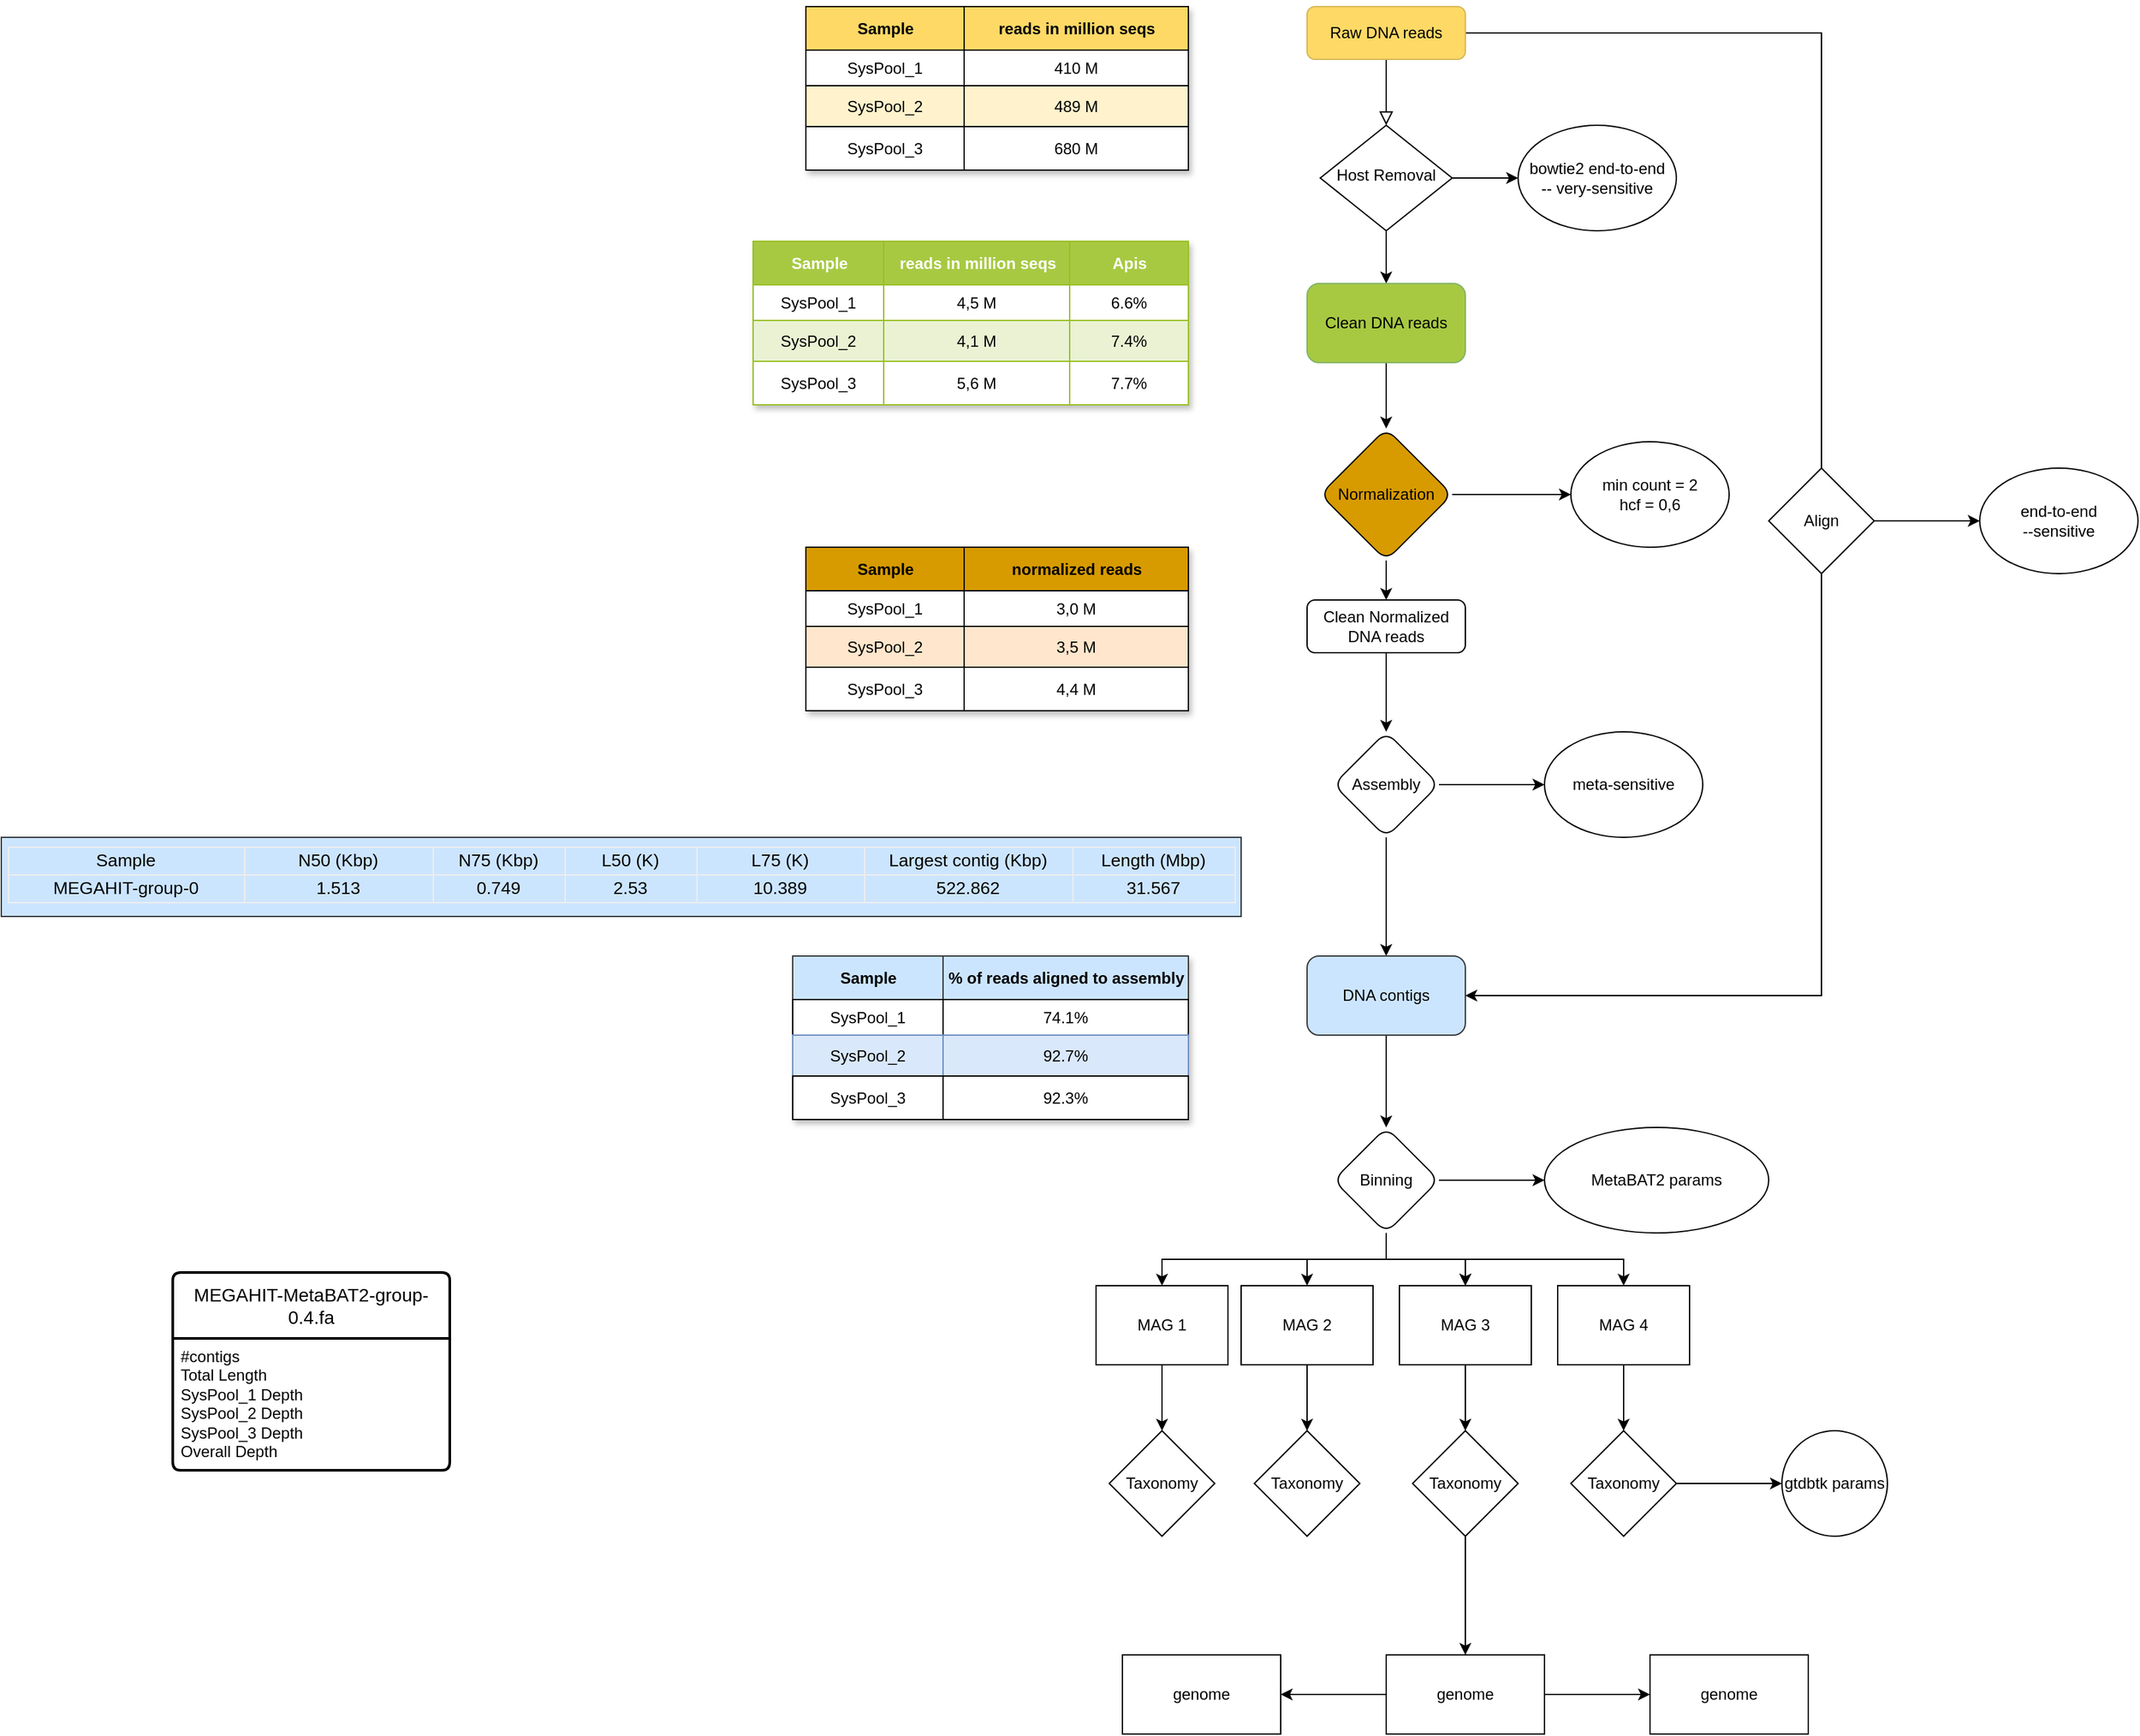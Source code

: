 <mxfile version="26.0.16">
  <diagram id="C5RBs43oDa-KdzZeNtuy" name="Page-1">
    <mxGraphModel dx="3728" dy="1181" grid="1" gridSize="10" guides="1" tooltips="1" connect="1" arrows="1" fold="1" page="1" pageScale="1" pageWidth="827" pageHeight="1169" math="0" shadow="0">
      <root>
        <mxCell id="WIyWlLk6GJQsqaUBKTNV-0" />
        <mxCell id="WIyWlLk6GJQsqaUBKTNV-1" parent="WIyWlLk6GJQsqaUBKTNV-0" />
        <mxCell id="WIyWlLk6GJQsqaUBKTNV-2" value="" style="rounded=0;html=1;jettySize=auto;orthogonalLoop=1;fontSize=11;endArrow=block;endFill=0;endSize=8;strokeWidth=1;shadow=0;labelBackgroundColor=none;edgeStyle=orthogonalEdgeStyle;" parent="WIyWlLk6GJQsqaUBKTNV-1" source="WIyWlLk6GJQsqaUBKTNV-3" target="WIyWlLk6GJQsqaUBKTNV-6" edge="1">
          <mxGeometry relative="1" as="geometry" />
        </mxCell>
        <mxCell id="R5FXkQCkuI0y1Rf3ddFC-20" style="edgeStyle=orthogonalEdgeStyle;rounded=0;orthogonalLoop=1;jettySize=auto;html=1;entryX=1;entryY=0.5;entryDx=0;entryDy=0;" parent="WIyWlLk6GJQsqaUBKTNV-1" source="WIyWlLk6GJQsqaUBKTNV-3" target="R5FXkQCkuI0y1Rf3ddFC-17" edge="1">
          <mxGeometry relative="1" as="geometry">
            <mxPoint x="600" y="840" as="targetPoint" />
            <Array as="points">
              <mxPoint x="550" y="100" />
              <mxPoint x="550" y="830" />
            </Array>
          </mxGeometry>
        </mxCell>
        <mxCell id="WIyWlLk6GJQsqaUBKTNV-3" value="Raw DNA reads" style="rounded=1;whiteSpace=wrap;html=1;fontSize=12;glass=0;strokeWidth=1;shadow=0;fillColor=#FFD966;strokeColor=#d6b656;" parent="WIyWlLk6GJQsqaUBKTNV-1" vertex="1">
          <mxGeometry x="160" y="80" width="120" height="40" as="geometry" />
        </mxCell>
        <mxCell id="R5FXkQCkuI0y1Rf3ddFC-5" style="edgeStyle=orthogonalEdgeStyle;rounded=0;orthogonalLoop=1;jettySize=auto;html=1;entryX=0.5;entryY=0;entryDx=0;entryDy=0;" parent="WIyWlLk6GJQsqaUBKTNV-1" source="WIyWlLk6GJQsqaUBKTNV-6" target="R5FXkQCkuI0y1Rf3ddFC-0" edge="1">
          <mxGeometry relative="1" as="geometry" />
        </mxCell>
        <mxCell id="R5FXkQCkuI0y1Rf3ddFC-6" style="edgeStyle=orthogonalEdgeStyle;rounded=0;orthogonalLoop=1;jettySize=auto;html=1;" parent="WIyWlLk6GJQsqaUBKTNV-1" source="WIyWlLk6GJQsqaUBKTNV-6" edge="1">
          <mxGeometry relative="1" as="geometry">
            <mxPoint x="320" y="210" as="targetPoint" />
          </mxGeometry>
        </mxCell>
        <mxCell id="WIyWlLk6GJQsqaUBKTNV-6" value="Host Removal" style="rhombus;whiteSpace=wrap;html=1;shadow=0;fontFamily=Helvetica;fontSize=12;align=center;strokeWidth=1;spacing=6;spacingTop=-4;" parent="WIyWlLk6GJQsqaUBKTNV-1" vertex="1">
          <mxGeometry x="170" y="170" width="100" height="80" as="geometry" />
        </mxCell>
        <mxCell id="R5FXkQCkuI0y1Rf3ddFC-12" value="" style="edgeStyle=orthogonalEdgeStyle;rounded=0;orthogonalLoop=1;jettySize=auto;html=1;" parent="WIyWlLk6GJQsqaUBKTNV-1" source="WIyWlLk6GJQsqaUBKTNV-11" target="R5FXkQCkuI0y1Rf3ddFC-11" edge="1">
          <mxGeometry relative="1" as="geometry" />
        </mxCell>
        <mxCell id="WIyWlLk6GJQsqaUBKTNV-11" value="Clean Normalized DNA reads" style="rounded=1;whiteSpace=wrap;html=1;fontSize=12;glass=0;strokeWidth=1;shadow=0;" parent="WIyWlLk6GJQsqaUBKTNV-1" vertex="1">
          <mxGeometry x="160" y="530" width="120" height="40" as="geometry" />
        </mxCell>
        <mxCell id="R5FXkQCkuI0y1Rf3ddFC-4" value="" style="edgeStyle=orthogonalEdgeStyle;rounded=0;orthogonalLoop=1;jettySize=auto;html=1;entryX=0.5;entryY=0;entryDx=0;entryDy=0;" parent="WIyWlLk6GJQsqaUBKTNV-1" source="R5FXkQCkuI0y1Rf3ddFC-0" target="R5FXkQCkuI0y1Rf3ddFC-3" edge="1">
          <mxGeometry relative="1" as="geometry">
            <mxPoint x="220" y="390" as="targetPoint" />
          </mxGeometry>
        </mxCell>
        <mxCell id="R5FXkQCkuI0y1Rf3ddFC-0" value="Clean DNA reads" style="rounded=1;whiteSpace=wrap;html=1;fillColor=#A7C942;strokeColor=#82b366;" parent="WIyWlLk6GJQsqaUBKTNV-1" vertex="1">
          <mxGeometry x="160" y="290" width="120" height="60" as="geometry" />
        </mxCell>
        <mxCell id="R5FXkQCkuI0y1Rf3ddFC-8" value="" style="edgeStyle=orthogonalEdgeStyle;rounded=0;orthogonalLoop=1;jettySize=auto;html=1;" parent="WIyWlLk6GJQsqaUBKTNV-1" source="R5FXkQCkuI0y1Rf3ddFC-3" target="R5FXkQCkuI0y1Rf3ddFC-7" edge="1">
          <mxGeometry relative="1" as="geometry" />
        </mxCell>
        <mxCell id="R5FXkQCkuI0y1Rf3ddFC-10" style="edgeStyle=orthogonalEdgeStyle;rounded=0;orthogonalLoop=1;jettySize=auto;html=1;" parent="WIyWlLk6GJQsqaUBKTNV-1" source="R5FXkQCkuI0y1Rf3ddFC-3" target="WIyWlLk6GJQsqaUBKTNV-11" edge="1">
          <mxGeometry relative="1" as="geometry" />
        </mxCell>
        <mxCell id="R5FXkQCkuI0y1Rf3ddFC-3" value="Normalization" style="rhombus;whiteSpace=wrap;html=1;rounded=1;fillColor=#D79B00;" parent="WIyWlLk6GJQsqaUBKTNV-1" vertex="1">
          <mxGeometry x="170" y="400" width="100" height="100" as="geometry" />
        </mxCell>
        <mxCell id="R5FXkQCkuI0y1Rf3ddFC-7" value="&lt;div&gt;min count = 2&lt;/div&gt;&lt;div&gt;hcf = 0,6&lt;/div&gt;" style="ellipse;whiteSpace=wrap;html=1;rounded=1;" parent="WIyWlLk6GJQsqaUBKTNV-1" vertex="1">
          <mxGeometry x="360" y="410" width="120" height="80" as="geometry" />
        </mxCell>
        <mxCell id="R5FXkQCkuI0y1Rf3ddFC-16" value="" style="edgeStyle=orthogonalEdgeStyle;rounded=0;orthogonalLoop=1;jettySize=auto;html=1;" parent="WIyWlLk6GJQsqaUBKTNV-1" source="R5FXkQCkuI0y1Rf3ddFC-11" target="R5FXkQCkuI0y1Rf3ddFC-15" edge="1">
          <mxGeometry relative="1" as="geometry" />
        </mxCell>
        <mxCell id="R5FXkQCkuI0y1Rf3ddFC-18" value="" style="edgeStyle=orthogonalEdgeStyle;rounded=0;orthogonalLoop=1;jettySize=auto;html=1;" parent="WIyWlLk6GJQsqaUBKTNV-1" source="R5FXkQCkuI0y1Rf3ddFC-11" target="R5FXkQCkuI0y1Rf3ddFC-17" edge="1">
          <mxGeometry relative="1" as="geometry" />
        </mxCell>
        <mxCell id="R5FXkQCkuI0y1Rf3ddFC-11" value="Assembly" style="rhombus;whiteSpace=wrap;html=1;rounded=1;glass=0;strokeWidth=1;shadow=0;" parent="WIyWlLk6GJQsqaUBKTNV-1" vertex="1">
          <mxGeometry x="180" y="630" width="80" height="80" as="geometry" />
        </mxCell>
        <mxCell id="R5FXkQCkuI0y1Rf3ddFC-15" value="meta-sensitive" style="ellipse;whiteSpace=wrap;html=1;rounded=1;glass=0;strokeWidth=1;shadow=0;" parent="WIyWlLk6GJQsqaUBKTNV-1" vertex="1">
          <mxGeometry x="340" y="630" width="120" height="80" as="geometry" />
        </mxCell>
        <mxCell id="R5FXkQCkuI0y1Rf3ddFC-28" value="" style="edgeStyle=orthogonalEdgeStyle;rounded=0;orthogonalLoop=1;jettySize=auto;html=1;" parent="WIyWlLk6GJQsqaUBKTNV-1" source="R5FXkQCkuI0y1Rf3ddFC-17" target="R5FXkQCkuI0y1Rf3ddFC-27" edge="1">
          <mxGeometry relative="1" as="geometry" />
        </mxCell>
        <mxCell id="R5FXkQCkuI0y1Rf3ddFC-17" value="DNA contigs" style="whiteSpace=wrap;html=1;rounded=1;glass=0;strokeWidth=1;shadow=0;fillColor=#cce5ff;strokeColor=#36393d;" parent="WIyWlLk6GJQsqaUBKTNV-1" vertex="1">
          <mxGeometry x="160" y="800" width="120" height="60" as="geometry" />
        </mxCell>
        <mxCell id="R5FXkQCkuI0y1Rf3ddFC-24" value="" style="edgeStyle=orthogonalEdgeStyle;rounded=0;orthogonalLoop=1;jettySize=auto;html=1;" parent="WIyWlLk6GJQsqaUBKTNV-1" source="R5FXkQCkuI0y1Rf3ddFC-21" target="R5FXkQCkuI0y1Rf3ddFC-23" edge="1">
          <mxGeometry relative="1" as="geometry" />
        </mxCell>
        <mxCell id="R5FXkQCkuI0y1Rf3ddFC-21" value="Align" style="rhombus;whiteSpace=wrap;html=1;" parent="WIyWlLk6GJQsqaUBKTNV-1" vertex="1">
          <mxGeometry x="510" y="430" width="80" height="80" as="geometry" />
        </mxCell>
        <mxCell id="R5FXkQCkuI0y1Rf3ddFC-22" value="&lt;div&gt;bowtie2 end-to-end&lt;/div&gt;&lt;div&gt;-- very-sensitive&lt;/div&gt;" style="ellipse;whiteSpace=wrap;html=1;" parent="WIyWlLk6GJQsqaUBKTNV-1" vertex="1">
          <mxGeometry x="320" y="170" width="120" height="80" as="geometry" />
        </mxCell>
        <mxCell id="R5FXkQCkuI0y1Rf3ddFC-23" value="&lt;div&gt;end-to-end&lt;/div&gt;&lt;div&gt;--sensitive&lt;/div&gt;" style="ellipse;whiteSpace=wrap;html=1;" parent="WIyWlLk6GJQsqaUBKTNV-1" vertex="1">
          <mxGeometry x="670" y="430" width="120" height="80" as="geometry" />
        </mxCell>
        <mxCell id="R5FXkQCkuI0y1Rf3ddFC-50" value="" style="edgeStyle=orthogonalEdgeStyle;rounded=0;orthogonalLoop=1;jettySize=auto;html=1;" parent="WIyWlLk6GJQsqaUBKTNV-1" source="R5FXkQCkuI0y1Rf3ddFC-27" target="R5FXkQCkuI0y1Rf3ddFC-43" edge="1">
          <mxGeometry relative="1" as="geometry" />
        </mxCell>
        <mxCell id="R5FXkQCkuI0y1Rf3ddFC-51" value="" style="edgeStyle=orthogonalEdgeStyle;rounded=0;orthogonalLoop=1;jettySize=auto;html=1;" parent="WIyWlLk6GJQsqaUBKTNV-1" source="R5FXkQCkuI0y1Rf3ddFC-27" target="R5FXkQCkuI0y1Rf3ddFC-43" edge="1">
          <mxGeometry relative="1" as="geometry" />
        </mxCell>
        <mxCell id="R5FXkQCkuI0y1Rf3ddFC-52" style="edgeStyle=orthogonalEdgeStyle;rounded=0;orthogonalLoop=1;jettySize=auto;html=1;entryX=0.5;entryY=0;entryDx=0;entryDy=0;" parent="WIyWlLk6GJQsqaUBKTNV-1" source="R5FXkQCkuI0y1Rf3ddFC-27" target="R5FXkQCkuI0y1Rf3ddFC-42" edge="1">
          <mxGeometry relative="1" as="geometry" />
        </mxCell>
        <mxCell id="R5FXkQCkuI0y1Rf3ddFC-55" style="edgeStyle=orthogonalEdgeStyle;rounded=0;orthogonalLoop=1;jettySize=auto;html=1;exitX=0.5;exitY=1;exitDx=0;exitDy=0;entryX=0.5;entryY=0;entryDx=0;entryDy=0;" parent="WIyWlLk6GJQsqaUBKTNV-1" source="R5FXkQCkuI0y1Rf3ddFC-27" target="R5FXkQCkuI0y1Rf3ddFC-54" edge="1">
          <mxGeometry relative="1" as="geometry" />
        </mxCell>
        <mxCell id="R5FXkQCkuI0y1Rf3ddFC-56" style="edgeStyle=orthogonalEdgeStyle;rounded=0;orthogonalLoop=1;jettySize=auto;html=1;exitX=0.5;exitY=1;exitDx=0;exitDy=0;entryX=0.5;entryY=0;entryDx=0;entryDy=0;" parent="WIyWlLk6GJQsqaUBKTNV-1" source="R5FXkQCkuI0y1Rf3ddFC-27" target="R5FXkQCkuI0y1Rf3ddFC-53" edge="1">
          <mxGeometry relative="1" as="geometry" />
        </mxCell>
        <mxCell id="R5FXkQCkuI0y1Rf3ddFC-59" value="" style="edgeStyle=orthogonalEdgeStyle;rounded=0;orthogonalLoop=1;jettySize=auto;html=1;" parent="WIyWlLk6GJQsqaUBKTNV-1" source="R5FXkQCkuI0y1Rf3ddFC-27" target="R5FXkQCkuI0y1Rf3ddFC-58" edge="1">
          <mxGeometry relative="1" as="geometry" />
        </mxCell>
        <mxCell id="R5FXkQCkuI0y1Rf3ddFC-27" value="Binning" style="rhombus;whiteSpace=wrap;html=1;rounded=1;glass=0;strokeWidth=1;shadow=0;" parent="WIyWlLk6GJQsqaUBKTNV-1" vertex="1">
          <mxGeometry x="180" y="930" width="80" height="80" as="geometry" />
        </mxCell>
        <mxCell id="R5FXkQCkuI0y1Rf3ddFC-63" value="" style="edgeStyle=orthogonalEdgeStyle;rounded=0;orthogonalLoop=1;jettySize=auto;html=1;" parent="WIyWlLk6GJQsqaUBKTNV-1" source="R5FXkQCkuI0y1Rf3ddFC-42" target="R5FXkQCkuI0y1Rf3ddFC-62" edge="1">
          <mxGeometry relative="1" as="geometry" />
        </mxCell>
        <mxCell id="R5FXkQCkuI0y1Rf3ddFC-42" value="MAG 2" style="whiteSpace=wrap;html=1;align=center;verticalAlign=middle;treeFolding=1;treeMoving=1;" parent="WIyWlLk6GJQsqaUBKTNV-1" vertex="1">
          <mxGeometry x="110" y="1050" width="100" height="60" as="geometry" />
        </mxCell>
        <mxCell id="R5FXkQCkuI0y1Rf3ddFC-65" value="" style="edgeStyle=orthogonalEdgeStyle;rounded=0;orthogonalLoop=1;jettySize=auto;html=1;" parent="WIyWlLk6GJQsqaUBKTNV-1" source="R5FXkQCkuI0y1Rf3ddFC-43" target="R5FXkQCkuI0y1Rf3ddFC-64" edge="1">
          <mxGeometry relative="1" as="geometry" />
        </mxCell>
        <mxCell id="R5FXkQCkuI0y1Rf3ddFC-43" value="MAG 3" style="whiteSpace=wrap;html=1;align=center;verticalAlign=middle;treeFolding=1;treeMoving=1;" parent="WIyWlLk6GJQsqaUBKTNV-1" vertex="1">
          <mxGeometry x="230" y="1050" width="100" height="60" as="geometry" />
        </mxCell>
        <mxCell id="R5FXkQCkuI0y1Rf3ddFC-67" value="" style="edgeStyle=orthogonalEdgeStyle;rounded=0;orthogonalLoop=1;jettySize=auto;html=1;" parent="WIyWlLk6GJQsqaUBKTNV-1" source="R5FXkQCkuI0y1Rf3ddFC-53" target="R5FXkQCkuI0y1Rf3ddFC-66" edge="1">
          <mxGeometry relative="1" as="geometry" />
        </mxCell>
        <mxCell id="R5FXkQCkuI0y1Rf3ddFC-53" value="MAG 4" style="whiteSpace=wrap;html=1;align=center;verticalAlign=middle;treeFolding=1;treeMoving=1;" parent="WIyWlLk6GJQsqaUBKTNV-1" vertex="1">
          <mxGeometry x="350" y="1050" width="100" height="60" as="geometry" />
        </mxCell>
        <mxCell id="R5FXkQCkuI0y1Rf3ddFC-61" value="" style="edgeStyle=orthogonalEdgeStyle;rounded=0;orthogonalLoop=1;jettySize=auto;html=1;" parent="WIyWlLk6GJQsqaUBKTNV-1" source="R5FXkQCkuI0y1Rf3ddFC-54" target="R5FXkQCkuI0y1Rf3ddFC-60" edge="1">
          <mxGeometry relative="1" as="geometry" />
        </mxCell>
        <mxCell id="R5FXkQCkuI0y1Rf3ddFC-54" value="MAG 1" style="whiteSpace=wrap;html=1;align=center;verticalAlign=middle;treeFolding=1;treeMoving=1;" parent="WIyWlLk6GJQsqaUBKTNV-1" vertex="1">
          <mxGeometry y="1050" width="100" height="60" as="geometry" />
        </mxCell>
        <mxCell id="R5FXkQCkuI0y1Rf3ddFC-58" value="MetaBAT2 params" style="ellipse;whiteSpace=wrap;html=1;rounded=1;glass=0;strokeWidth=1;shadow=0;" parent="WIyWlLk6GJQsqaUBKTNV-1" vertex="1">
          <mxGeometry x="340" y="930" width="170" height="80" as="geometry" />
        </mxCell>
        <mxCell id="R5FXkQCkuI0y1Rf3ddFC-60" value="Taxonomy" style="rhombus;whiteSpace=wrap;html=1;" parent="WIyWlLk6GJQsqaUBKTNV-1" vertex="1">
          <mxGeometry x="10" y="1160" width="80" height="80" as="geometry" />
        </mxCell>
        <mxCell id="R5FXkQCkuI0y1Rf3ddFC-62" value="Taxonomy" style="rhombus;whiteSpace=wrap;html=1;" parent="WIyWlLk6GJQsqaUBKTNV-1" vertex="1">
          <mxGeometry x="120" y="1160" width="80" height="80" as="geometry" />
        </mxCell>
        <mxCell id="R5FXkQCkuI0y1Rf3ddFC-74" value="" style="edgeStyle=orthogonalEdgeStyle;rounded=0;orthogonalLoop=1;jettySize=auto;html=1;" parent="WIyWlLk6GJQsqaUBKTNV-1" source="R5FXkQCkuI0y1Rf3ddFC-64" target="R5FXkQCkuI0y1Rf3ddFC-73" edge="1">
          <mxGeometry relative="1" as="geometry" />
        </mxCell>
        <mxCell id="R5FXkQCkuI0y1Rf3ddFC-64" value="Taxonomy" style="rhombus;whiteSpace=wrap;html=1;" parent="WIyWlLk6GJQsqaUBKTNV-1" vertex="1">
          <mxGeometry x="240" y="1160" width="80" height="80" as="geometry" />
        </mxCell>
        <mxCell id="R5FXkQCkuI0y1Rf3ddFC-70" value="" style="edgeStyle=orthogonalEdgeStyle;rounded=0;orthogonalLoop=1;jettySize=auto;html=1;" parent="WIyWlLk6GJQsqaUBKTNV-1" source="R5FXkQCkuI0y1Rf3ddFC-66" target="R5FXkQCkuI0y1Rf3ddFC-69" edge="1">
          <mxGeometry relative="1" as="geometry" />
        </mxCell>
        <mxCell id="R5FXkQCkuI0y1Rf3ddFC-66" value="Taxonomy" style="rhombus;whiteSpace=wrap;html=1;" parent="WIyWlLk6GJQsqaUBKTNV-1" vertex="1">
          <mxGeometry x="360" y="1160" width="80" height="80" as="geometry" />
        </mxCell>
        <mxCell id="R5FXkQCkuI0y1Rf3ddFC-69" value="gtdbtk params" style="ellipse;whiteSpace=wrap;html=1;" parent="WIyWlLk6GJQsqaUBKTNV-1" vertex="1">
          <mxGeometry x="520" y="1160" width="80" height="80" as="geometry" />
        </mxCell>
        <mxCell id="R5FXkQCkuI0y1Rf3ddFC-76" value="" style="edgeStyle=orthogonalEdgeStyle;rounded=0;orthogonalLoop=1;jettySize=auto;html=1;" parent="WIyWlLk6GJQsqaUBKTNV-1" source="R5FXkQCkuI0y1Rf3ddFC-73" target="R5FXkQCkuI0y1Rf3ddFC-75" edge="1">
          <mxGeometry relative="1" as="geometry" />
        </mxCell>
        <mxCell id="R5FXkQCkuI0y1Rf3ddFC-78" value="" style="edgeStyle=orthogonalEdgeStyle;rounded=0;orthogonalLoop=1;jettySize=auto;html=1;" parent="WIyWlLk6GJQsqaUBKTNV-1" source="R5FXkQCkuI0y1Rf3ddFC-73" target="R5FXkQCkuI0y1Rf3ddFC-77" edge="1">
          <mxGeometry relative="1" as="geometry" />
        </mxCell>
        <mxCell id="R5FXkQCkuI0y1Rf3ddFC-73" value="genome" style="whiteSpace=wrap;html=1;" parent="WIyWlLk6GJQsqaUBKTNV-1" vertex="1">
          <mxGeometry x="220" y="1330" width="120" height="60" as="geometry" />
        </mxCell>
        <mxCell id="R5FXkQCkuI0y1Rf3ddFC-75" value="genome" style="whiteSpace=wrap;html=1;" parent="WIyWlLk6GJQsqaUBKTNV-1" vertex="1">
          <mxGeometry x="20" y="1330" width="120" height="60" as="geometry" />
        </mxCell>
        <mxCell id="R5FXkQCkuI0y1Rf3ddFC-77" value="genome" style="whiteSpace=wrap;html=1;" parent="WIyWlLk6GJQsqaUBKTNV-1" vertex="1">
          <mxGeometry x="420" y="1330" width="120" height="60" as="geometry" />
        </mxCell>
        <mxCell id="zTSfxV0gaFB9FaLGtcT8-1" value="Assets" style="childLayout=tableLayout;recursiveResize=0;shadow=1;fillColor=#FFF2CC;strokeColor=#000000;imageAspect=0;" vertex="1" parent="WIyWlLk6GJQsqaUBKTNV-1">
          <mxGeometry x="-220" y="80" width="290" height="124" as="geometry" />
        </mxCell>
        <mxCell id="zTSfxV0gaFB9FaLGtcT8-2" style="shape=tableRow;horizontal=0;startSize=0;swimlaneHead=0;swimlaneBody=0;top=0;left=0;bottom=0;right=0;dropTarget=0;collapsible=0;recursiveResize=0;expand=0;fontStyle=0;strokeColor=inherit;fillColor=#ffffff;" vertex="1" parent="zTSfxV0gaFB9FaLGtcT8-1">
          <mxGeometry width="290" height="33" as="geometry" />
        </mxCell>
        <mxCell id="zTSfxV0gaFB9FaLGtcT8-3" value="Sample" style="connectable=0;recursiveResize=0;strokeColor=#000000;fillColor=#FFD966;align=center;fontStyle=1;html=1;" vertex="1" parent="zTSfxV0gaFB9FaLGtcT8-2">
          <mxGeometry width="120" height="33" as="geometry">
            <mxRectangle width="120" height="33" as="alternateBounds" />
          </mxGeometry>
        </mxCell>
        <mxCell id="zTSfxV0gaFB9FaLGtcT8-4" value="reads in million seqs" style="connectable=0;recursiveResize=0;strokeColor=#000000;fillColor=#FFD966;align=center;fontStyle=1;html=1;" vertex="1" parent="zTSfxV0gaFB9FaLGtcT8-2">
          <mxGeometry x="120" width="170" height="33" as="geometry">
            <mxRectangle width="170" height="33" as="alternateBounds" />
          </mxGeometry>
        </mxCell>
        <mxCell id="zTSfxV0gaFB9FaLGtcT8-6" value="" style="shape=tableRow;horizontal=0;startSize=0;swimlaneHead=0;swimlaneBody=0;top=0;left=0;bottom=0;right=0;dropTarget=0;collapsible=0;recursiveResize=0;expand=0;fontStyle=0;strokeColor=inherit;fillColor=#ffffff;" vertex="1" parent="zTSfxV0gaFB9FaLGtcT8-1">
          <mxGeometry y="33" width="290" height="27" as="geometry" />
        </mxCell>
        <mxCell id="zTSfxV0gaFB9FaLGtcT8-7" value="SysPool_1" style="connectable=0;recursiveResize=0;strokeColor=inherit;fillColor=inherit;align=center;whiteSpace=wrap;html=1;" vertex="1" parent="zTSfxV0gaFB9FaLGtcT8-6">
          <mxGeometry width="120" height="27" as="geometry">
            <mxRectangle width="120" height="27" as="alternateBounds" />
          </mxGeometry>
        </mxCell>
        <mxCell id="zTSfxV0gaFB9FaLGtcT8-8" value="410 M" style="connectable=0;recursiveResize=0;strokeColor=inherit;fillColor=inherit;align=center;whiteSpace=wrap;html=1;" vertex="1" parent="zTSfxV0gaFB9FaLGtcT8-6">
          <mxGeometry x="120" width="170" height="27" as="geometry">
            <mxRectangle width="170" height="27" as="alternateBounds" />
          </mxGeometry>
        </mxCell>
        <mxCell id="zTSfxV0gaFB9FaLGtcT8-10" value="" style="shape=tableRow;horizontal=0;startSize=0;swimlaneHead=0;swimlaneBody=0;top=0;left=0;bottom=0;right=0;dropTarget=0;collapsible=0;recursiveResize=0;expand=0;fontStyle=1;strokeColor=inherit;fillColor=#EAF2D3;" vertex="1" parent="zTSfxV0gaFB9FaLGtcT8-1">
          <mxGeometry y="60" width="290" height="31" as="geometry" />
        </mxCell>
        <mxCell id="zTSfxV0gaFB9FaLGtcT8-11" value="SysPool_2" style="connectable=0;recursiveResize=0;strokeColor=#000000;fillColor=#fff2cc;whiteSpace=wrap;html=1;" vertex="1" parent="zTSfxV0gaFB9FaLGtcT8-10">
          <mxGeometry width="120" height="31" as="geometry">
            <mxRectangle width="120" height="31" as="alternateBounds" />
          </mxGeometry>
        </mxCell>
        <mxCell id="zTSfxV0gaFB9FaLGtcT8-12" value="489 M" style="connectable=0;recursiveResize=0;strokeColor=#000000;fillColor=#fff2cc;whiteSpace=wrap;html=1;" vertex="1" parent="zTSfxV0gaFB9FaLGtcT8-10">
          <mxGeometry x="120" width="170" height="31" as="geometry">
            <mxRectangle width="170" height="31" as="alternateBounds" />
          </mxGeometry>
        </mxCell>
        <mxCell id="zTSfxV0gaFB9FaLGtcT8-14" value="" style="shape=tableRow;horizontal=0;startSize=0;swimlaneHead=0;swimlaneBody=0;top=0;left=0;bottom=0;right=0;dropTarget=0;collapsible=0;recursiveResize=0;expand=0;fontStyle=0;strokeColor=inherit;fillColor=#ffffff;" vertex="1" parent="zTSfxV0gaFB9FaLGtcT8-1">
          <mxGeometry y="91" width="290" height="33" as="geometry" />
        </mxCell>
        <mxCell id="zTSfxV0gaFB9FaLGtcT8-15" value="SysPool_3" style="connectable=0;recursiveResize=0;strokeColor=inherit;fillColor=inherit;fontStyle=0;align=center;whiteSpace=wrap;html=1;" vertex="1" parent="zTSfxV0gaFB9FaLGtcT8-14">
          <mxGeometry width="120" height="33" as="geometry">
            <mxRectangle width="120" height="33" as="alternateBounds" />
          </mxGeometry>
        </mxCell>
        <mxCell id="zTSfxV0gaFB9FaLGtcT8-16" value="680 M" style="connectable=0;recursiveResize=0;strokeColor=inherit;fillColor=inherit;fontStyle=0;align=center;whiteSpace=wrap;html=1;" vertex="1" parent="zTSfxV0gaFB9FaLGtcT8-14">
          <mxGeometry x="120" width="170" height="33" as="geometry">
            <mxRectangle width="170" height="33" as="alternateBounds" />
          </mxGeometry>
        </mxCell>
        <mxCell id="zTSfxV0gaFB9FaLGtcT8-22" value="Assets" style="childLayout=tableLayout;recursiveResize=0;strokeColor=#98bf21;fillColor=#A7C942;shadow=1;" vertex="1" parent="WIyWlLk6GJQsqaUBKTNV-1">
          <mxGeometry x="-260" y="258" width="330" height="124" as="geometry" />
        </mxCell>
        <mxCell id="zTSfxV0gaFB9FaLGtcT8-23" style="shape=tableRow;horizontal=0;startSize=0;swimlaneHead=0;swimlaneBody=0;top=0;left=0;bottom=0;right=0;dropTarget=0;collapsible=0;recursiveResize=0;expand=0;fontStyle=0;strokeColor=inherit;fillColor=#ffffff;" vertex="1" parent="zTSfxV0gaFB9FaLGtcT8-22">
          <mxGeometry width="330" height="33" as="geometry" />
        </mxCell>
        <mxCell id="zTSfxV0gaFB9FaLGtcT8-24" value="Sample" style="connectable=0;recursiveResize=0;strokeColor=inherit;fillColor=#A7C942;align=center;fontStyle=1;fontColor=#FFFFFF;html=1;" vertex="1" parent="zTSfxV0gaFB9FaLGtcT8-23">
          <mxGeometry width="99" height="33" as="geometry">
            <mxRectangle width="99" height="33" as="alternateBounds" />
          </mxGeometry>
        </mxCell>
        <mxCell id="zTSfxV0gaFB9FaLGtcT8-25" value="reads in million seqs" style="connectable=0;recursiveResize=0;strokeColor=inherit;fillColor=#A7C942;align=center;fontStyle=1;fontColor=#FFFFFF;html=1;" vertex="1" parent="zTSfxV0gaFB9FaLGtcT8-23">
          <mxGeometry x="99" width="141" height="33" as="geometry">
            <mxRectangle width="141" height="33" as="alternateBounds" />
          </mxGeometry>
        </mxCell>
        <mxCell id="zTSfxV0gaFB9FaLGtcT8-35" value="Apis" style="connectable=0;recursiveResize=0;strokeColor=inherit;fillColor=#A7C942;align=center;fontStyle=1;fontColor=#FFFFFF;html=1;" vertex="1" parent="zTSfxV0gaFB9FaLGtcT8-23">
          <mxGeometry x="240" width="90" height="33" as="geometry">
            <mxRectangle width="90" height="33" as="alternateBounds" />
          </mxGeometry>
        </mxCell>
        <mxCell id="zTSfxV0gaFB9FaLGtcT8-26" value="" style="shape=tableRow;horizontal=0;startSize=0;swimlaneHead=0;swimlaneBody=0;top=0;left=0;bottom=0;right=0;dropTarget=0;collapsible=0;recursiveResize=0;expand=0;fontStyle=0;strokeColor=inherit;fillColor=#ffffff;" vertex="1" parent="zTSfxV0gaFB9FaLGtcT8-22">
          <mxGeometry y="33" width="330" height="27" as="geometry" />
        </mxCell>
        <mxCell id="zTSfxV0gaFB9FaLGtcT8-27" value="SysPool_1" style="connectable=0;recursiveResize=0;strokeColor=inherit;fillColor=inherit;align=center;whiteSpace=wrap;html=1;" vertex="1" parent="zTSfxV0gaFB9FaLGtcT8-26">
          <mxGeometry width="99" height="27" as="geometry">
            <mxRectangle width="99" height="27" as="alternateBounds" />
          </mxGeometry>
        </mxCell>
        <mxCell id="zTSfxV0gaFB9FaLGtcT8-28" value="4,5 M" style="connectable=0;recursiveResize=0;strokeColor=inherit;fillColor=inherit;align=center;whiteSpace=wrap;html=1;" vertex="1" parent="zTSfxV0gaFB9FaLGtcT8-26">
          <mxGeometry x="99" width="141" height="27" as="geometry">
            <mxRectangle width="141" height="27" as="alternateBounds" />
          </mxGeometry>
        </mxCell>
        <mxCell id="zTSfxV0gaFB9FaLGtcT8-36" value="6.6%" style="connectable=0;recursiveResize=0;strokeColor=inherit;fillColor=inherit;align=center;whiteSpace=wrap;html=1;" vertex="1" parent="zTSfxV0gaFB9FaLGtcT8-26">
          <mxGeometry x="240" width="90" height="27" as="geometry">
            <mxRectangle width="90" height="27" as="alternateBounds" />
          </mxGeometry>
        </mxCell>
        <mxCell id="zTSfxV0gaFB9FaLGtcT8-29" value="" style="shape=tableRow;horizontal=0;startSize=0;swimlaneHead=0;swimlaneBody=0;top=0;left=0;bottom=0;right=0;dropTarget=0;collapsible=0;recursiveResize=0;expand=0;fontStyle=1;strokeColor=inherit;fillColor=#EAF2D3;" vertex="1" parent="zTSfxV0gaFB9FaLGtcT8-22">
          <mxGeometry y="60" width="330" height="31" as="geometry" />
        </mxCell>
        <mxCell id="zTSfxV0gaFB9FaLGtcT8-30" value="SysPool_2" style="connectable=0;recursiveResize=0;strokeColor=inherit;fillColor=inherit;whiteSpace=wrap;html=1;" vertex="1" parent="zTSfxV0gaFB9FaLGtcT8-29">
          <mxGeometry width="99" height="31" as="geometry">
            <mxRectangle width="99" height="31" as="alternateBounds" />
          </mxGeometry>
        </mxCell>
        <mxCell id="zTSfxV0gaFB9FaLGtcT8-31" value="4,1 M" style="connectable=0;recursiveResize=0;strokeColor=inherit;fillColor=inherit;whiteSpace=wrap;html=1;" vertex="1" parent="zTSfxV0gaFB9FaLGtcT8-29">
          <mxGeometry x="99" width="141" height="31" as="geometry">
            <mxRectangle width="141" height="31" as="alternateBounds" />
          </mxGeometry>
        </mxCell>
        <mxCell id="zTSfxV0gaFB9FaLGtcT8-37" value="7.4%" style="connectable=0;recursiveResize=0;strokeColor=inherit;fillColor=inherit;whiteSpace=wrap;html=1;" vertex="1" parent="zTSfxV0gaFB9FaLGtcT8-29">
          <mxGeometry x="240" width="90" height="31" as="geometry">
            <mxRectangle width="90" height="31" as="alternateBounds" />
          </mxGeometry>
        </mxCell>
        <mxCell id="zTSfxV0gaFB9FaLGtcT8-32" value="" style="shape=tableRow;horizontal=0;startSize=0;swimlaneHead=0;swimlaneBody=0;top=0;left=0;bottom=0;right=0;dropTarget=0;collapsible=0;recursiveResize=0;expand=0;fontStyle=0;strokeColor=inherit;fillColor=#ffffff;" vertex="1" parent="zTSfxV0gaFB9FaLGtcT8-22">
          <mxGeometry y="91" width="330" height="33" as="geometry" />
        </mxCell>
        <mxCell id="zTSfxV0gaFB9FaLGtcT8-33" value="SysPool_3" style="connectable=0;recursiveResize=0;strokeColor=inherit;fillColor=inherit;fontStyle=0;align=center;whiteSpace=wrap;html=1;" vertex="1" parent="zTSfxV0gaFB9FaLGtcT8-32">
          <mxGeometry width="99" height="33" as="geometry">
            <mxRectangle width="99" height="33" as="alternateBounds" />
          </mxGeometry>
        </mxCell>
        <mxCell id="zTSfxV0gaFB9FaLGtcT8-34" value="5,6 M" style="connectable=0;recursiveResize=0;strokeColor=inherit;fillColor=inherit;fontStyle=0;align=center;whiteSpace=wrap;html=1;" vertex="1" parent="zTSfxV0gaFB9FaLGtcT8-32">
          <mxGeometry x="99" width="141" height="33" as="geometry">
            <mxRectangle width="141" height="33" as="alternateBounds" />
          </mxGeometry>
        </mxCell>
        <mxCell id="zTSfxV0gaFB9FaLGtcT8-38" value="7.7%" style="connectable=0;recursiveResize=0;strokeColor=inherit;fillColor=inherit;fontStyle=0;align=center;whiteSpace=wrap;html=1;" vertex="1" parent="zTSfxV0gaFB9FaLGtcT8-32">
          <mxGeometry x="240" width="90" height="33" as="geometry">
            <mxRectangle width="90" height="33" as="alternateBounds" />
          </mxGeometry>
        </mxCell>
        <mxCell id="zTSfxV0gaFB9FaLGtcT8-39" value="Assets" style="childLayout=tableLayout;recursiveResize=0;strokeColor=#000000;fillColor=#d5e8d4;shadow=1;" vertex="1" parent="WIyWlLk6GJQsqaUBKTNV-1">
          <mxGeometry x="-220" y="490" width="290" height="124" as="geometry" />
        </mxCell>
        <mxCell id="zTSfxV0gaFB9FaLGtcT8-40" style="shape=tableRow;horizontal=0;startSize=0;swimlaneHead=0;swimlaneBody=0;top=0;left=0;bottom=0;right=0;dropTarget=0;collapsible=0;recursiveResize=0;expand=0;fontStyle=0;strokeColor=inherit;fillColor=#ffffff;" vertex="1" parent="zTSfxV0gaFB9FaLGtcT8-39">
          <mxGeometry width="290" height="33" as="geometry" />
        </mxCell>
        <mxCell id="zTSfxV0gaFB9FaLGtcT8-41" value="Sample" style="connectable=0;recursiveResize=0;strokeColor=#000000;fillColor=#D79B00;align=center;fontStyle=1;html=1;" vertex="1" parent="zTSfxV0gaFB9FaLGtcT8-40">
          <mxGeometry width="120" height="33" as="geometry">
            <mxRectangle width="120" height="33" as="alternateBounds" />
          </mxGeometry>
        </mxCell>
        <mxCell id="zTSfxV0gaFB9FaLGtcT8-42" value="normalized reads" style="connectable=0;recursiveResize=0;strokeColor=#000000;fillColor=#D79B00;align=center;fontStyle=1;html=1;" vertex="1" parent="zTSfxV0gaFB9FaLGtcT8-40">
          <mxGeometry x="120" width="170" height="33" as="geometry">
            <mxRectangle width="170" height="33" as="alternateBounds" />
          </mxGeometry>
        </mxCell>
        <mxCell id="zTSfxV0gaFB9FaLGtcT8-43" value="" style="shape=tableRow;horizontal=0;startSize=0;swimlaneHead=0;swimlaneBody=0;top=0;left=0;bottom=0;right=0;dropTarget=0;collapsible=0;recursiveResize=0;expand=0;fontStyle=0;strokeColor=inherit;fillColor=#ffffff;" vertex="1" parent="zTSfxV0gaFB9FaLGtcT8-39">
          <mxGeometry y="33" width="290" height="27" as="geometry" />
        </mxCell>
        <mxCell id="zTSfxV0gaFB9FaLGtcT8-44" value="SysPool_1" style="connectable=0;recursiveResize=0;strokeColor=inherit;fillColor=inherit;align=center;whiteSpace=wrap;html=1;" vertex="1" parent="zTSfxV0gaFB9FaLGtcT8-43">
          <mxGeometry width="120" height="27" as="geometry">
            <mxRectangle width="120" height="27" as="alternateBounds" />
          </mxGeometry>
        </mxCell>
        <mxCell id="zTSfxV0gaFB9FaLGtcT8-45" value="3,0 M" style="connectable=0;recursiveResize=0;strokeColor=inherit;fillColor=inherit;align=center;whiteSpace=wrap;html=1;" vertex="1" parent="zTSfxV0gaFB9FaLGtcT8-43">
          <mxGeometry x="120" width="170" height="27" as="geometry">
            <mxRectangle width="170" height="27" as="alternateBounds" />
          </mxGeometry>
        </mxCell>
        <mxCell id="zTSfxV0gaFB9FaLGtcT8-46" value="" style="shape=tableRow;horizontal=0;startSize=0;swimlaneHead=0;swimlaneBody=0;top=0;left=0;bottom=0;right=0;dropTarget=0;collapsible=0;recursiveResize=0;expand=0;fontStyle=1;strokeColor=inherit;fillColor=#EAF2D3;" vertex="1" parent="zTSfxV0gaFB9FaLGtcT8-39">
          <mxGeometry y="60" width="290" height="31" as="geometry" />
        </mxCell>
        <mxCell id="zTSfxV0gaFB9FaLGtcT8-47" value="SysPool_2" style="connectable=0;recursiveResize=0;strokeColor=#000000;fillColor=#ffe6cc;whiteSpace=wrap;html=1;" vertex="1" parent="zTSfxV0gaFB9FaLGtcT8-46">
          <mxGeometry width="120" height="31" as="geometry">
            <mxRectangle width="120" height="31" as="alternateBounds" />
          </mxGeometry>
        </mxCell>
        <mxCell id="zTSfxV0gaFB9FaLGtcT8-48" value="3,5 M" style="connectable=0;recursiveResize=0;strokeColor=#000000;fillColor=#ffe6cc;whiteSpace=wrap;html=1;" vertex="1" parent="zTSfxV0gaFB9FaLGtcT8-46">
          <mxGeometry x="120" width="170" height="31" as="geometry">
            <mxRectangle width="170" height="31" as="alternateBounds" />
          </mxGeometry>
        </mxCell>
        <mxCell id="zTSfxV0gaFB9FaLGtcT8-49" value="" style="shape=tableRow;horizontal=0;startSize=0;swimlaneHead=0;swimlaneBody=0;top=0;left=0;bottom=0;right=0;dropTarget=0;collapsible=0;recursiveResize=0;expand=0;fontStyle=0;strokeColor=inherit;fillColor=#ffffff;" vertex="1" parent="zTSfxV0gaFB9FaLGtcT8-39">
          <mxGeometry y="91" width="290" height="33" as="geometry" />
        </mxCell>
        <mxCell id="zTSfxV0gaFB9FaLGtcT8-50" value="SysPool_3" style="connectable=0;recursiveResize=0;strokeColor=inherit;fillColor=inherit;fontStyle=0;align=center;whiteSpace=wrap;html=1;" vertex="1" parent="zTSfxV0gaFB9FaLGtcT8-49">
          <mxGeometry width="120" height="33" as="geometry">
            <mxRectangle width="120" height="33" as="alternateBounds" />
          </mxGeometry>
        </mxCell>
        <mxCell id="zTSfxV0gaFB9FaLGtcT8-51" value="4,4 M" style="connectable=0;recursiveResize=0;strokeColor=inherit;fillColor=inherit;fontStyle=0;align=center;whiteSpace=wrap;html=1;" vertex="1" parent="zTSfxV0gaFB9FaLGtcT8-49">
          <mxGeometry x="120" width="170" height="33" as="geometry">
            <mxRectangle width="170" height="33" as="alternateBounds" />
          </mxGeometry>
        </mxCell>
        <UserObject label="&lt;table data-sheets-baot=&quot;1&quot; data-sheets-root=&quot;1&quot; style=&quot;table-layout:fixed;font-size:10pt;font-family:Arial;width:0px;border-collapse:collapse;border:none&quot; border=&quot;1&quot; dir=&quot;ltr&quot; cellpadding=&quot;0&quot; cellspacing=&quot;0&quot; xmlns=&quot;http://www.w3.org/1999/xhtml&quot;&gt;&lt;colgroup&gt;&lt;col width=&quot;179&quot;&gt;&lt;col width=&quot;143&quot;&gt;&lt;col width=&quot;100&quot;&gt;&lt;col width=&quot;100&quot;&gt;&lt;col width=&quot;127&quot;&gt;&lt;col width=&quot;158&quot;&gt;&lt;col width=&quot;123&quot;&gt;&lt;/colgroup&gt;&lt;tbody&gt;&lt;tr style=&quot;height:21px;&quot;&gt;&lt;td style=&quot;overflow:hidden;padding:2px 3px 2px 3px;vertical-align:bottom;&quot;&gt;Sample&lt;/td&gt;&lt;td style=&quot;overflow:hidden;padding:2px 3px 2px 3px;vertical-align:bottom;&quot;&gt;N50 (Kbp)&lt;/td&gt;&lt;td style=&quot;overflow:hidden;padding:2px 3px 2px 3px;vertical-align:bottom;&quot;&gt;N75 (Kbp)&lt;/td&gt;&lt;td style=&quot;overflow:hidden;padding:2px 3px 2px 3px;vertical-align:bottom;&quot;&gt;L50 (K)&lt;/td&gt;&lt;td style=&quot;overflow:hidden;padding:2px 3px 2px 3px;vertical-align:bottom;&quot;&gt;L75 (K)&lt;/td&gt;&lt;td style=&quot;overflow:hidden;padding:2px 3px 2px 3px;vertical-align:bottom;&quot;&gt;Largest contig (Kbp)&lt;/td&gt;&lt;td style=&quot;overflow:hidden;padding:2px 3px 2px 3px;vertical-align:bottom;&quot;&gt;Length (Mbp)&lt;/td&gt;&lt;/tr&gt;&lt;tr style=&quot;height:21px;&quot;&gt;&lt;td style=&quot;overflow:hidden;padding:2px 3px 2px 3px;vertical-align:bottom;&quot;&gt;MEGAHIT-group-0&lt;/td&gt;&lt;td style=&quot;overflow: hidden; padding: 2px 3px; vertical-align: bottom;&quot;&gt;1.513&lt;/td&gt;&lt;td style=&quot;overflow: hidden; padding: 2px 3px; vertical-align: bottom;&quot;&gt;0.749&lt;/td&gt;&lt;td style=&quot;overflow: hidden; padding: 2px 3px; vertical-align: bottom;&quot;&gt;2.53&lt;/td&gt;&lt;td style=&quot;overflow: hidden; padding: 2px 3px; vertical-align: bottom;&quot;&gt;10.389&lt;/td&gt;&lt;td style=&quot;overflow: hidden; padding: 2px 3px; vertical-align: bottom;&quot;&gt;522.862&lt;/td&gt;&lt;td style=&quot;overflow: hidden; padding: 2px 3px; vertical-align: bottom;&quot;&gt;31.567&lt;/td&gt;&lt;/tr&gt;&lt;/tbody&gt;&lt;/table&gt;" link="&lt;table xmlns=&quot;http://www.w3.org/1999/xhtml&quot; cellspacing=&quot;0&quot; cellpadding=&quot;0&quot; dir=&quot;ltr&quot; border=&quot;1&quot; style=&quot;table-layout:fixed;font-size:10pt;font-family:Arial;width:0px;border-collapse:collapse;border:none&quot; data-sheets-root=&quot;1&quot; data-sheets-baot=&quot;1&quot;&gt;&lt;colgroup&gt;&lt;col width=&quot;179&quot;&gt;&lt;col width=&quot;143&quot;&gt;&lt;col width=&quot;100&quot;&gt;&lt;col width=&quot;100&quot;&gt;&lt;col width=&quot;127&quot;&gt;&lt;col width=&quot;158&quot;&gt;&lt;col width=&quot;123&quot;&gt;&lt;/colgroup&gt;&lt;tbody&gt;&lt;tr style=&quot;height:21px;&quot;&gt;&lt;td style=&quot;overflow:hidden;padding:2px 3px 2px 3px;vertical-align:bottom;&quot;&gt;Sample&lt;/td&gt;&lt;td style=&quot;overflow:hidden;padding:2px 3px 2px 3px;vertical-align:bottom;&quot;&gt;N50 (Kbp)&lt;/td&gt;&lt;td style=&quot;overflow:hidden;padding:2px 3px 2px 3px;vertical-align:bottom;&quot;&gt;N75 (Kbp)&lt;/td&gt;&lt;td style=&quot;overflow:hidden;padding:2px 3px 2px 3px;vertical-align:bottom;&quot;&gt;L50 (K)&lt;/td&gt;&lt;td style=&quot;overflow:hidden;padding:2px 3px 2px 3px;vertical-align:bottom;&quot;&gt;L75 (K)&lt;/td&gt;&lt;td style=&quot;overflow:hidden;padding:2px 3px 2px 3px;vertical-align:bottom;&quot;&gt;Largest contig (Kbp)&lt;/td&gt;&lt;td style=&quot;overflow:hidden;padding:2px 3px 2px 3px;vertical-align:bottom;&quot;&gt;Length (Mbp)&lt;/td&gt;&lt;/tr&gt;&lt;tr style=&quot;height:21px;&quot;&gt;&lt;td style=&quot;overflow:hidden;padding:2px 3px 2px 3px;vertical-align:bottom;&quot;&gt;MEGAHIT-group-0&lt;/td&gt;&lt;td style=&quot;overflow:hidden;padding:2px 3px 2px 3px;vertical-align:bottom;text-align:right;&quot;&gt;1.513&lt;/td&gt;&lt;td style=&quot;overflow:hidden;padding:2px 3px 2px 3px;vertical-align:bottom;text-align:right;&quot;&gt;0.749&lt;/td&gt;&lt;td style=&quot;overflow:hidden;padding:2px 3px 2px 3px;vertical-align:bottom;text-align:right;&quot;&gt;2.53&lt;/td&gt;&lt;td style=&quot;overflow:hidden;padding:2px 3px 2px 3px;vertical-align:bottom;text-align:right;&quot;&gt;10.389&lt;/td&gt;&lt;td style=&quot;overflow:hidden;padding:2px 3px 2px 3px;vertical-align:bottom;text-align:right;&quot;&gt;522.862&lt;/td&gt;&lt;td style=&quot;overflow:hidden;padding:2px 3px 2px 3px;vertical-align:bottom;text-align:right;&quot;&gt;31.567&lt;/td&gt;&lt;/tr&gt;&lt;/tbody&gt;&lt;/table&gt;" id="zTSfxV0gaFB9FaLGtcT8-56">
          <mxCell style="text;whiteSpace=wrap;html=1;fillColor=#cce5ff;strokeColor=#36393d;align=center;" vertex="1" parent="WIyWlLk6GJQsqaUBKTNV-1">
            <mxGeometry x="-830" y="710" width="940" height="60" as="geometry" />
          </mxCell>
        </UserObject>
        <mxCell id="zTSfxV0gaFB9FaLGtcT8-70" value="Assets" style="childLayout=tableLayout;recursiveResize=0;shadow=1;fillColor=#FFF2CC;strokeColor=#000000;imageAspect=0;" vertex="1" parent="WIyWlLk6GJQsqaUBKTNV-1">
          <mxGeometry x="-230" y="800" width="300" height="124" as="geometry" />
        </mxCell>
        <mxCell id="zTSfxV0gaFB9FaLGtcT8-71" style="shape=tableRow;horizontal=0;startSize=0;swimlaneHead=0;swimlaneBody=0;top=0;left=0;bottom=0;right=0;dropTarget=0;collapsible=0;recursiveResize=0;expand=0;fontStyle=0;strokeColor=inherit;fillColor=#ffffff;" vertex="1" parent="zTSfxV0gaFB9FaLGtcT8-70">
          <mxGeometry width="300" height="33" as="geometry" />
        </mxCell>
        <mxCell id="zTSfxV0gaFB9FaLGtcT8-72" value="Sample" style="connectable=0;recursiveResize=0;strokeColor=#36393d;fillColor=#cce5ff;align=center;fontStyle=1;html=1;" vertex="1" parent="zTSfxV0gaFB9FaLGtcT8-71">
          <mxGeometry width="114" height="33" as="geometry">
            <mxRectangle width="114" height="33" as="alternateBounds" />
          </mxGeometry>
        </mxCell>
        <mxCell id="zTSfxV0gaFB9FaLGtcT8-73" value="% of reads aligned to assembly" style="connectable=0;recursiveResize=0;strokeColor=#36393d;fillColor=#cce5ff;align=center;fontStyle=1;html=1;" vertex="1" parent="zTSfxV0gaFB9FaLGtcT8-71">
          <mxGeometry x="114" width="186" height="33" as="geometry">
            <mxRectangle width="186" height="33" as="alternateBounds" />
          </mxGeometry>
        </mxCell>
        <mxCell id="zTSfxV0gaFB9FaLGtcT8-74" value="" style="shape=tableRow;horizontal=0;startSize=0;swimlaneHead=0;swimlaneBody=0;top=0;left=0;bottom=0;right=0;dropTarget=0;collapsible=0;recursiveResize=0;expand=0;fontStyle=0;strokeColor=inherit;fillColor=#ffffff;" vertex="1" parent="zTSfxV0gaFB9FaLGtcT8-70">
          <mxGeometry y="33" width="300" height="27" as="geometry" />
        </mxCell>
        <mxCell id="zTSfxV0gaFB9FaLGtcT8-75" value="SysPool_1" style="connectable=0;recursiveResize=0;strokeColor=inherit;fillColor=inherit;align=center;whiteSpace=wrap;html=1;" vertex="1" parent="zTSfxV0gaFB9FaLGtcT8-74">
          <mxGeometry width="114" height="27" as="geometry">
            <mxRectangle width="114" height="27" as="alternateBounds" />
          </mxGeometry>
        </mxCell>
        <mxCell id="zTSfxV0gaFB9FaLGtcT8-76" value="74.1%" style="connectable=0;recursiveResize=0;strokeColor=inherit;fillColor=inherit;align=center;whiteSpace=wrap;html=1;" vertex="1" parent="zTSfxV0gaFB9FaLGtcT8-74">
          <mxGeometry x="114" width="186" height="27" as="geometry">
            <mxRectangle width="186" height="27" as="alternateBounds" />
          </mxGeometry>
        </mxCell>
        <mxCell id="zTSfxV0gaFB9FaLGtcT8-77" value="" style="shape=tableRow;horizontal=0;startSize=0;swimlaneHead=0;swimlaneBody=0;top=0;left=0;bottom=0;right=0;dropTarget=0;collapsible=0;recursiveResize=0;expand=0;fontStyle=1;strokeColor=inherit;fillColor=#EAF2D3;" vertex="1" parent="zTSfxV0gaFB9FaLGtcT8-70">
          <mxGeometry y="60" width="300" height="31" as="geometry" />
        </mxCell>
        <mxCell id="zTSfxV0gaFB9FaLGtcT8-78" value="SysPool_2" style="connectable=0;recursiveResize=0;strokeColor=#6c8ebf;fillColor=#dae8fc;whiteSpace=wrap;html=1;" vertex="1" parent="zTSfxV0gaFB9FaLGtcT8-77">
          <mxGeometry width="114" height="31" as="geometry">
            <mxRectangle width="114" height="31" as="alternateBounds" />
          </mxGeometry>
        </mxCell>
        <mxCell id="zTSfxV0gaFB9FaLGtcT8-79" value="92.7%" style="connectable=0;recursiveResize=0;strokeColor=#6c8ebf;fillColor=#dae8fc;whiteSpace=wrap;html=1;" vertex="1" parent="zTSfxV0gaFB9FaLGtcT8-77">
          <mxGeometry x="114" width="186" height="31" as="geometry">
            <mxRectangle width="186" height="31" as="alternateBounds" />
          </mxGeometry>
        </mxCell>
        <mxCell id="zTSfxV0gaFB9FaLGtcT8-80" value="" style="shape=tableRow;horizontal=0;startSize=0;swimlaneHead=0;swimlaneBody=0;top=0;left=0;bottom=0;right=0;dropTarget=0;collapsible=0;recursiveResize=0;expand=0;fontStyle=0;strokeColor=inherit;fillColor=#ffffff;" vertex="1" parent="zTSfxV0gaFB9FaLGtcT8-70">
          <mxGeometry y="91" width="300" height="33" as="geometry" />
        </mxCell>
        <mxCell id="zTSfxV0gaFB9FaLGtcT8-81" value="SysPool_3" style="connectable=0;recursiveResize=0;strokeColor=inherit;fillColor=inherit;fontStyle=0;align=center;whiteSpace=wrap;html=1;" vertex="1" parent="zTSfxV0gaFB9FaLGtcT8-80">
          <mxGeometry width="114" height="33" as="geometry">
            <mxRectangle width="114" height="33" as="alternateBounds" />
          </mxGeometry>
        </mxCell>
        <mxCell id="zTSfxV0gaFB9FaLGtcT8-82" value="92.3%" style="connectable=0;recursiveResize=0;strokeColor=inherit;fillColor=inherit;fontStyle=0;align=center;whiteSpace=wrap;html=1;" vertex="1" parent="zTSfxV0gaFB9FaLGtcT8-80">
          <mxGeometry x="114" width="186" height="33" as="geometry">
            <mxRectangle width="186" height="33" as="alternateBounds" />
          </mxGeometry>
        </mxCell>
        <mxCell id="zTSfxV0gaFB9FaLGtcT8-83" value="MEGAHIT-MetaBAT2-group-0.4.fa" style="swimlane;childLayout=stackLayout;horizontal=1;startSize=50;horizontalStack=0;rounded=1;fontSize=14;fontStyle=0;strokeWidth=2;resizeParent=0;resizeLast=1;shadow=0;dashed=0;align=center;arcSize=4;whiteSpace=wrap;html=1;" vertex="1" parent="WIyWlLk6GJQsqaUBKTNV-1">
          <mxGeometry x="-700" y="1040" width="210" height="150" as="geometry" />
        </mxCell>
        <mxCell id="zTSfxV0gaFB9FaLGtcT8-84" value="#contigs&lt;span style=&quot;white-space: pre;&quot;&gt;&#x9;&lt;/span&gt;&lt;span style=&quot;white-space: pre;&quot;&gt;&#x9;&lt;/span&gt;&lt;br&gt;&lt;div&gt;Total Length&lt;span style=&quot;white-space: pre;&quot;&gt;&#x9;&lt;/span&gt;&lt;/div&gt;&lt;div&gt;SysPool_1 Depth&lt;span style=&quot;white-space: pre;&quot;&gt;&#x9;&lt;br&gt;&lt;/span&gt;&lt;/div&gt;&lt;div&gt;SysPool_2 Depth&lt;/div&gt;&lt;div&gt;SysPool_3 Depth&lt;/div&gt;&lt;div&gt;Overall Depth&lt;span style=&quot;white-space: pre;&quot;&gt;&lt;/span&gt;&lt;/div&gt;" style="align=left;strokeColor=none;fillColor=none;spacingLeft=4;spacingRight=4;fontSize=12;verticalAlign=top;resizable=0;rotatable=0;part=1;html=1;whiteSpace=wrap;" vertex="1" parent="zTSfxV0gaFB9FaLGtcT8-83">
          <mxGeometry y="50" width="210" height="100" as="geometry" />
        </mxCell>
      </root>
    </mxGraphModel>
  </diagram>
</mxfile>

